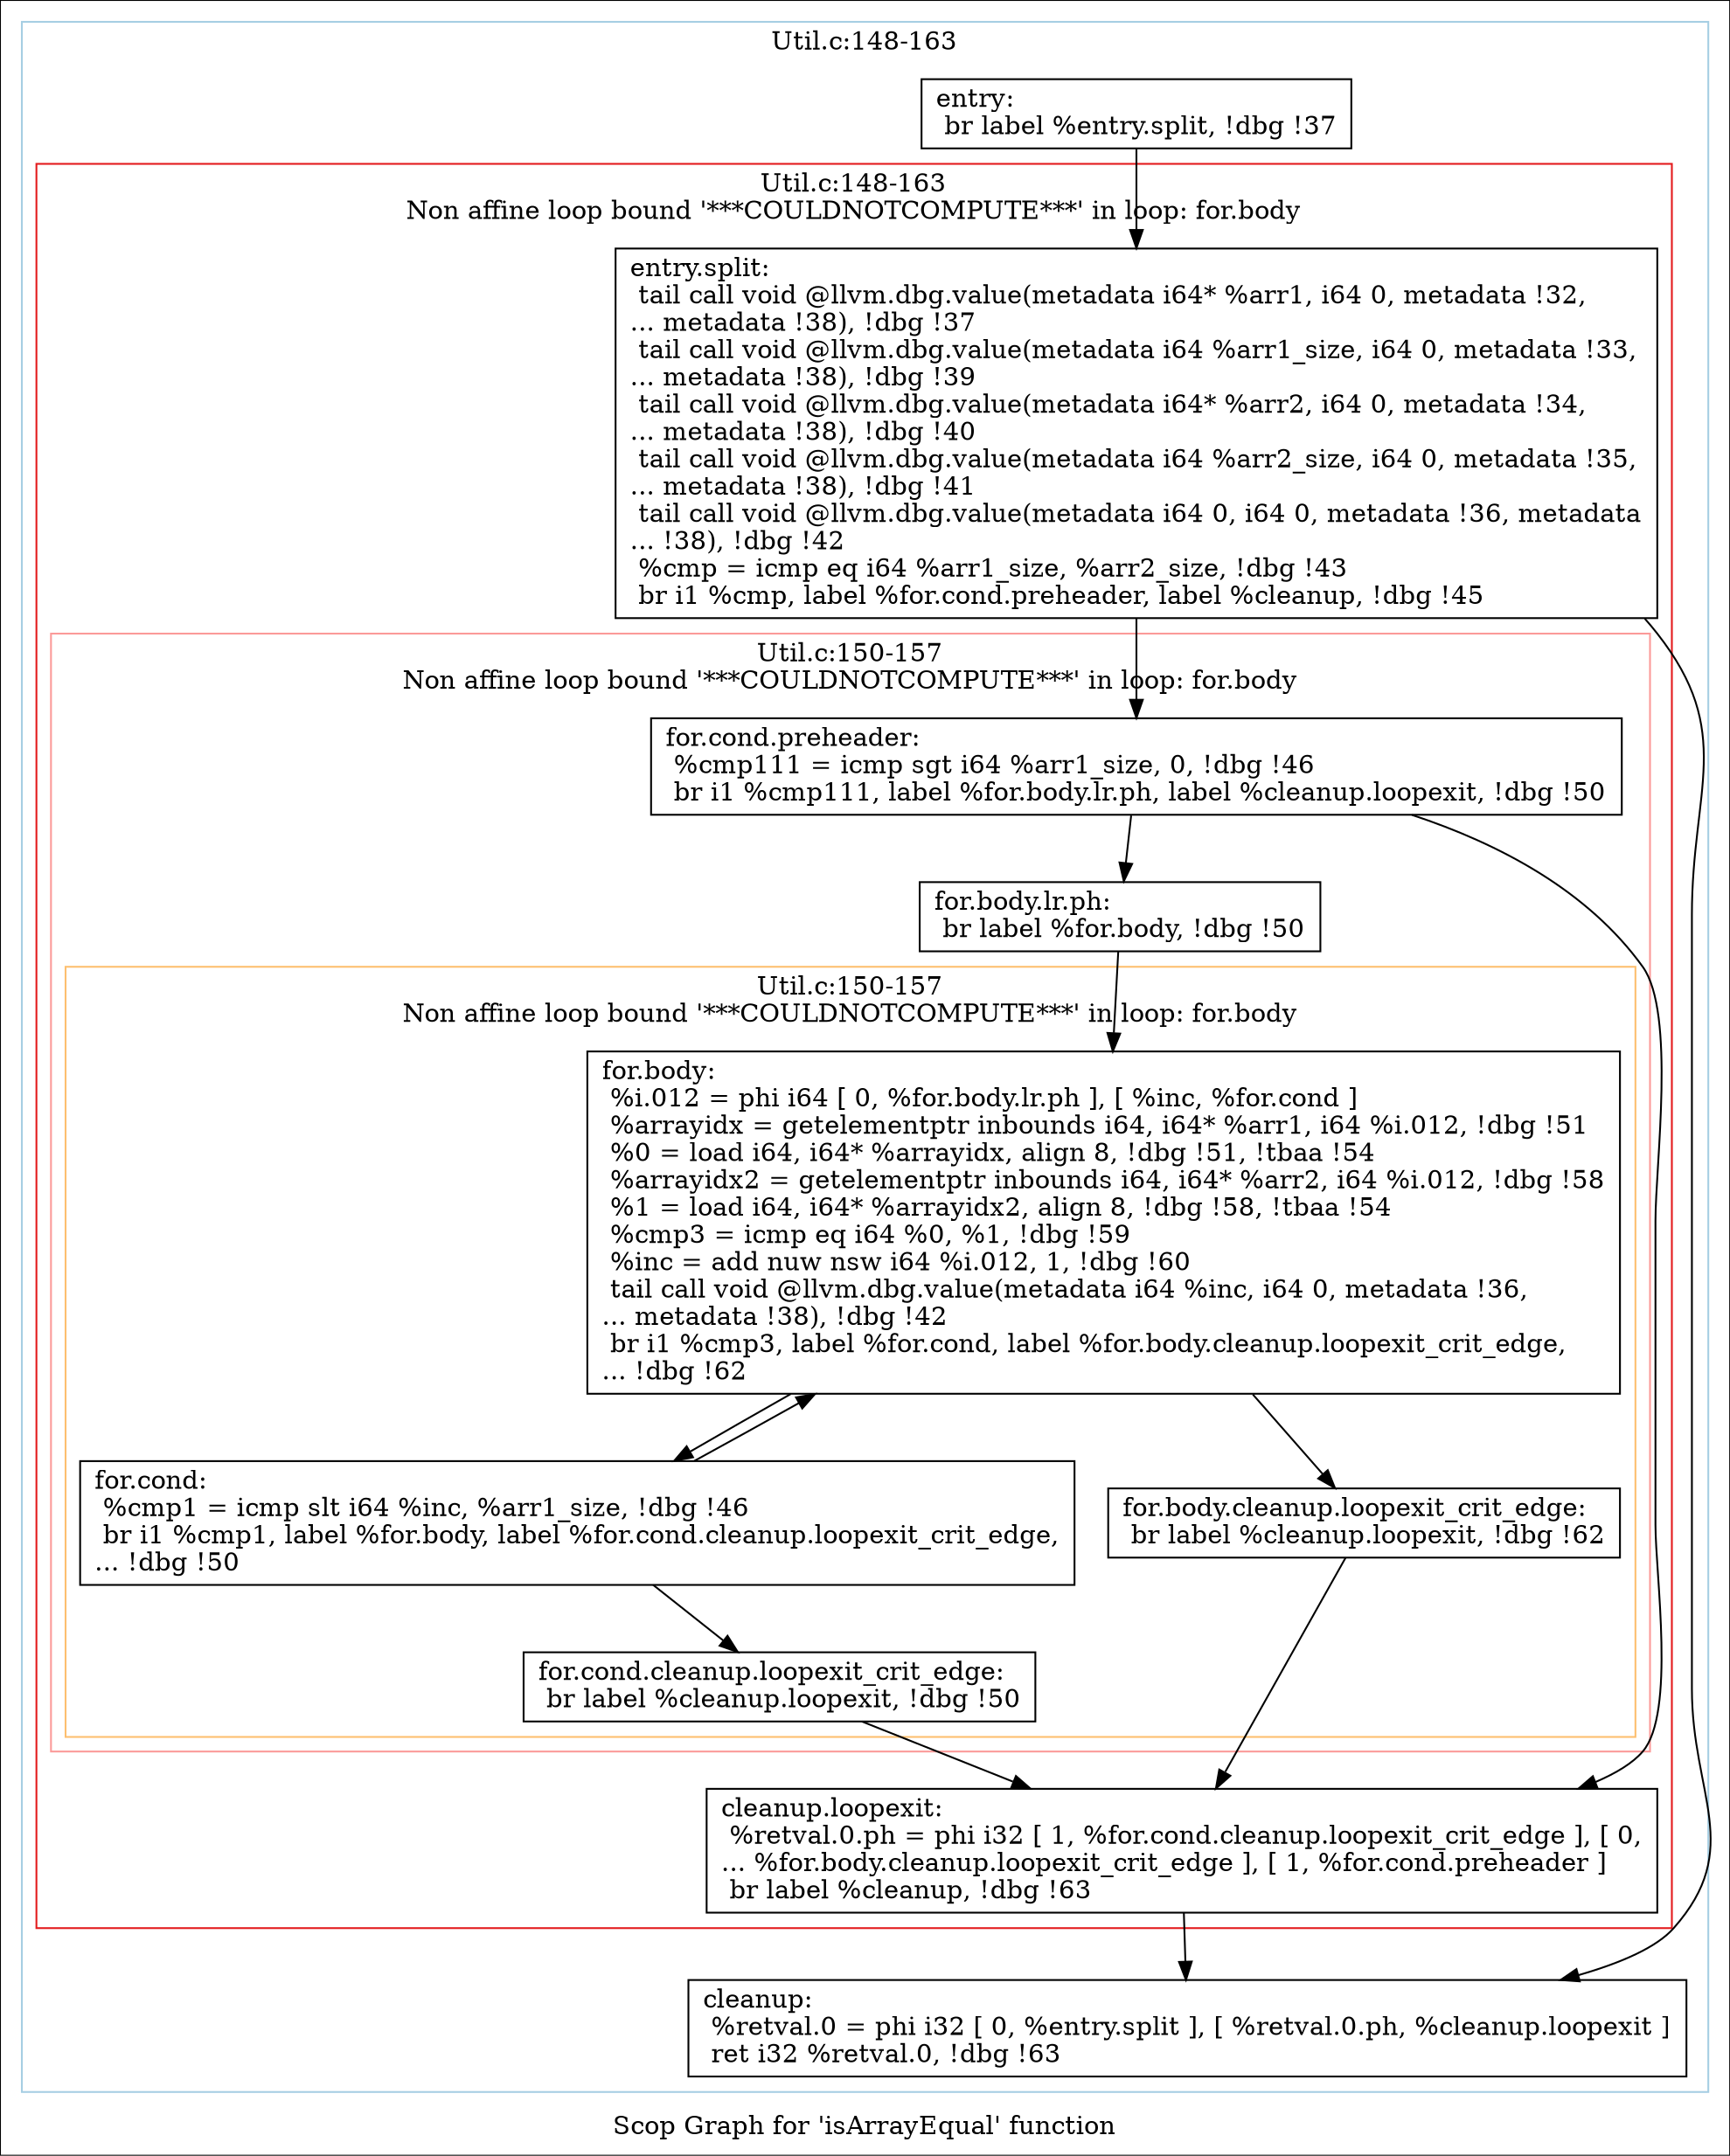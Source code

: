digraph "Scop Graph for 'isArrayEqual' function" {
	label="Scop Graph for 'isArrayEqual' function";

	Node0x9ce2160 [shape=record,label="{entry:\l  br label %entry.split, !dbg !37\l}"];
	Node0x9ce2160 -> Node0x9cd52e0;
	Node0x9cd52e0 [shape=record,label="{entry.split:                                      \l  tail call void @llvm.dbg.value(metadata i64* %arr1, i64 0, metadata !32,\l... metadata !38), !dbg !37\l  tail call void @llvm.dbg.value(metadata i64 %arr1_size, i64 0, metadata !33,\l... metadata !38), !dbg !39\l  tail call void @llvm.dbg.value(metadata i64* %arr2, i64 0, metadata !34,\l... metadata !38), !dbg !40\l  tail call void @llvm.dbg.value(metadata i64 %arr2_size, i64 0, metadata !35,\l... metadata !38), !dbg !41\l  tail call void @llvm.dbg.value(metadata i64 0, i64 0, metadata !36, metadata\l... !38), !dbg !42\l  %cmp = icmp eq i64 %arr1_size, %arr2_size, !dbg !43\l  br i1 %cmp, label %for.cond.preheader, label %cleanup, !dbg !45\l}"];
	Node0x9cd52e0 -> Node0x9cd5250;
	Node0x9cd52e0 -> Node0x9cbd530;
	Node0x9cd5250 [shape=record,label="{for.cond.preheader:                               \l  %cmp111 = icmp sgt i64 %arr1_size, 0, !dbg !46\l  br i1 %cmp111, label %for.body.lr.ph, label %cleanup.loopexit, !dbg !50\l}"];
	Node0x9cd5250 -> Node0x9cc0f90;
	Node0x9cd5250 -> Node0x9cb3210;
	Node0x9cc0f90 [shape=record,label="{for.body.lr.ph:                                   \l  br label %for.body, !dbg !50\l}"];
	Node0x9cc0f90 -> Node0x9cc9d60;
	Node0x9cc9d60 [shape=record,label="{for.body:                                         \l  %i.012 = phi i64 [ 0, %for.body.lr.ph ], [ %inc, %for.cond ]\l  %arrayidx = getelementptr inbounds i64, i64* %arr1, i64 %i.012, !dbg !51\l  %0 = load i64, i64* %arrayidx, align 8, !dbg !51, !tbaa !54\l  %arrayidx2 = getelementptr inbounds i64, i64* %arr2, i64 %i.012, !dbg !58\l  %1 = load i64, i64* %arrayidx2, align 8, !dbg !58, !tbaa !54\l  %cmp3 = icmp eq i64 %0, %1, !dbg !59\l  %inc = add nuw nsw i64 %i.012, 1, !dbg !60\l  tail call void @llvm.dbg.value(metadata i64 %inc, i64 0, metadata !36,\l... metadata !38), !dbg !42\l  br i1 %cmp3, label %for.cond, label %for.body.cleanup.loopexit_crit_edge,\l... !dbg !62\l}"];
	Node0x9cc9d60 -> Node0x9cdb2a0;
	Node0x9cc9d60 -> Node0x9cb8760;
	Node0x9cdb2a0 [shape=record,label="{for.cond:                                         \l  %cmp1 = icmp slt i64 %inc, %arr1_size, !dbg !46\l  br i1 %cmp1, label %for.body, label %for.cond.cleanup.loopexit_crit_edge,\l... !dbg !50\l}"];
	Node0x9cdb2a0 -> Node0x9cc9d60[constraint=false];
	Node0x9cdb2a0 -> Node0x9cabcc0;
	Node0x9cabcc0 [shape=record,label="{for.cond.cleanup.loopexit_crit_edge:              \l  br label %cleanup.loopexit, !dbg !50\l}"];
	Node0x9cabcc0 -> Node0x9cb3210;
	Node0x9cb3210 [shape=record,label="{cleanup.loopexit:                                 \l  %retval.0.ph = phi i32 [ 1, %for.cond.cleanup.loopexit_crit_edge ], [ 0,\l... %for.body.cleanup.loopexit_crit_edge ], [ 1, %for.cond.preheader ]\l  br label %cleanup, !dbg !63\l}"];
	Node0x9cb3210 -> Node0x9cbd530;
	Node0x9cbd530 [shape=record,label="{cleanup:                                          \l  %retval.0 = phi i32 [ 0, %entry.split ], [ %retval.0.ph, %cleanup.loopexit ]\l  ret i32 %retval.0, !dbg !63\l}"];
	Node0x9cb8760 [shape=record,label="{for.body.cleanup.loopexit_crit_edge:              \l  br label %cleanup.loopexit, !dbg !62\l}"];
	Node0x9cb8760 -> Node0x9cb3210;
	colorscheme = "paired12"
        subgraph cluster_0x9d8d0c0 {
          label = "Util.c:148-163
";
          style = solid;
          color = 1
          subgraph cluster_0x9d03990 {
            label = "Util.c:148-163
Non affine loop bound '***COULDNOTCOMPUTE***' in loop: for.body";
            style = solid;
            color = 6
            subgraph cluster_0x9cf2bc0 {
              label = "Util.c:150-157
Non affine loop bound '***COULDNOTCOMPUTE***' in loop: for.body";
              style = solid;
              color = 5
              subgraph cluster_0x9ccb820 {
                label = "Util.c:150-157
Non affine loop bound '***COULDNOTCOMPUTE***' in loop: for.body";
                style = solid;
                color = 7
                Node0x9cc9d60;
                Node0x9cdb2a0;
                Node0x9cabcc0;
                Node0x9cb8760;
              }
              Node0x9cd5250;
              Node0x9cc0f90;
            }
            Node0x9cd52e0;
            Node0x9cb3210;
          }
          Node0x9ce2160;
          Node0x9cbd530;
        }
}
